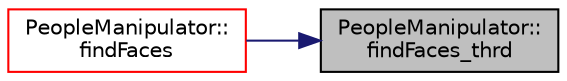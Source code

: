 digraph "PeopleManipulator::findFaces_thrd"
{
 // LATEX_PDF_SIZE
  edge [fontname="Helvetica",fontsize="10",labelfontname="Helvetica",labelfontsize="10"];
  node [fontname="Helvetica",fontsize="10",shape=record];
  rankdir="RL";
  Node1 [label="PeopleManipulator::\lfindFaces_thrd",height=0.2,width=0.4,color="black", fillcolor="grey75", style="filled", fontcolor="black",tooltip=" "];
  Node1 -> Node2 [dir="back",color="midnightblue",fontsize="10",style="solid",fontname="Helvetica"];
  Node2 [label="PeopleManipulator::\lfindFaces",height=0.2,width=0.4,color="red", fillcolor="white", style="filled",URL="$class_people_manipulator.html#a8cad2fad5cdecdc6deb380f8e21bb4ff",tooltip=" "];
}
